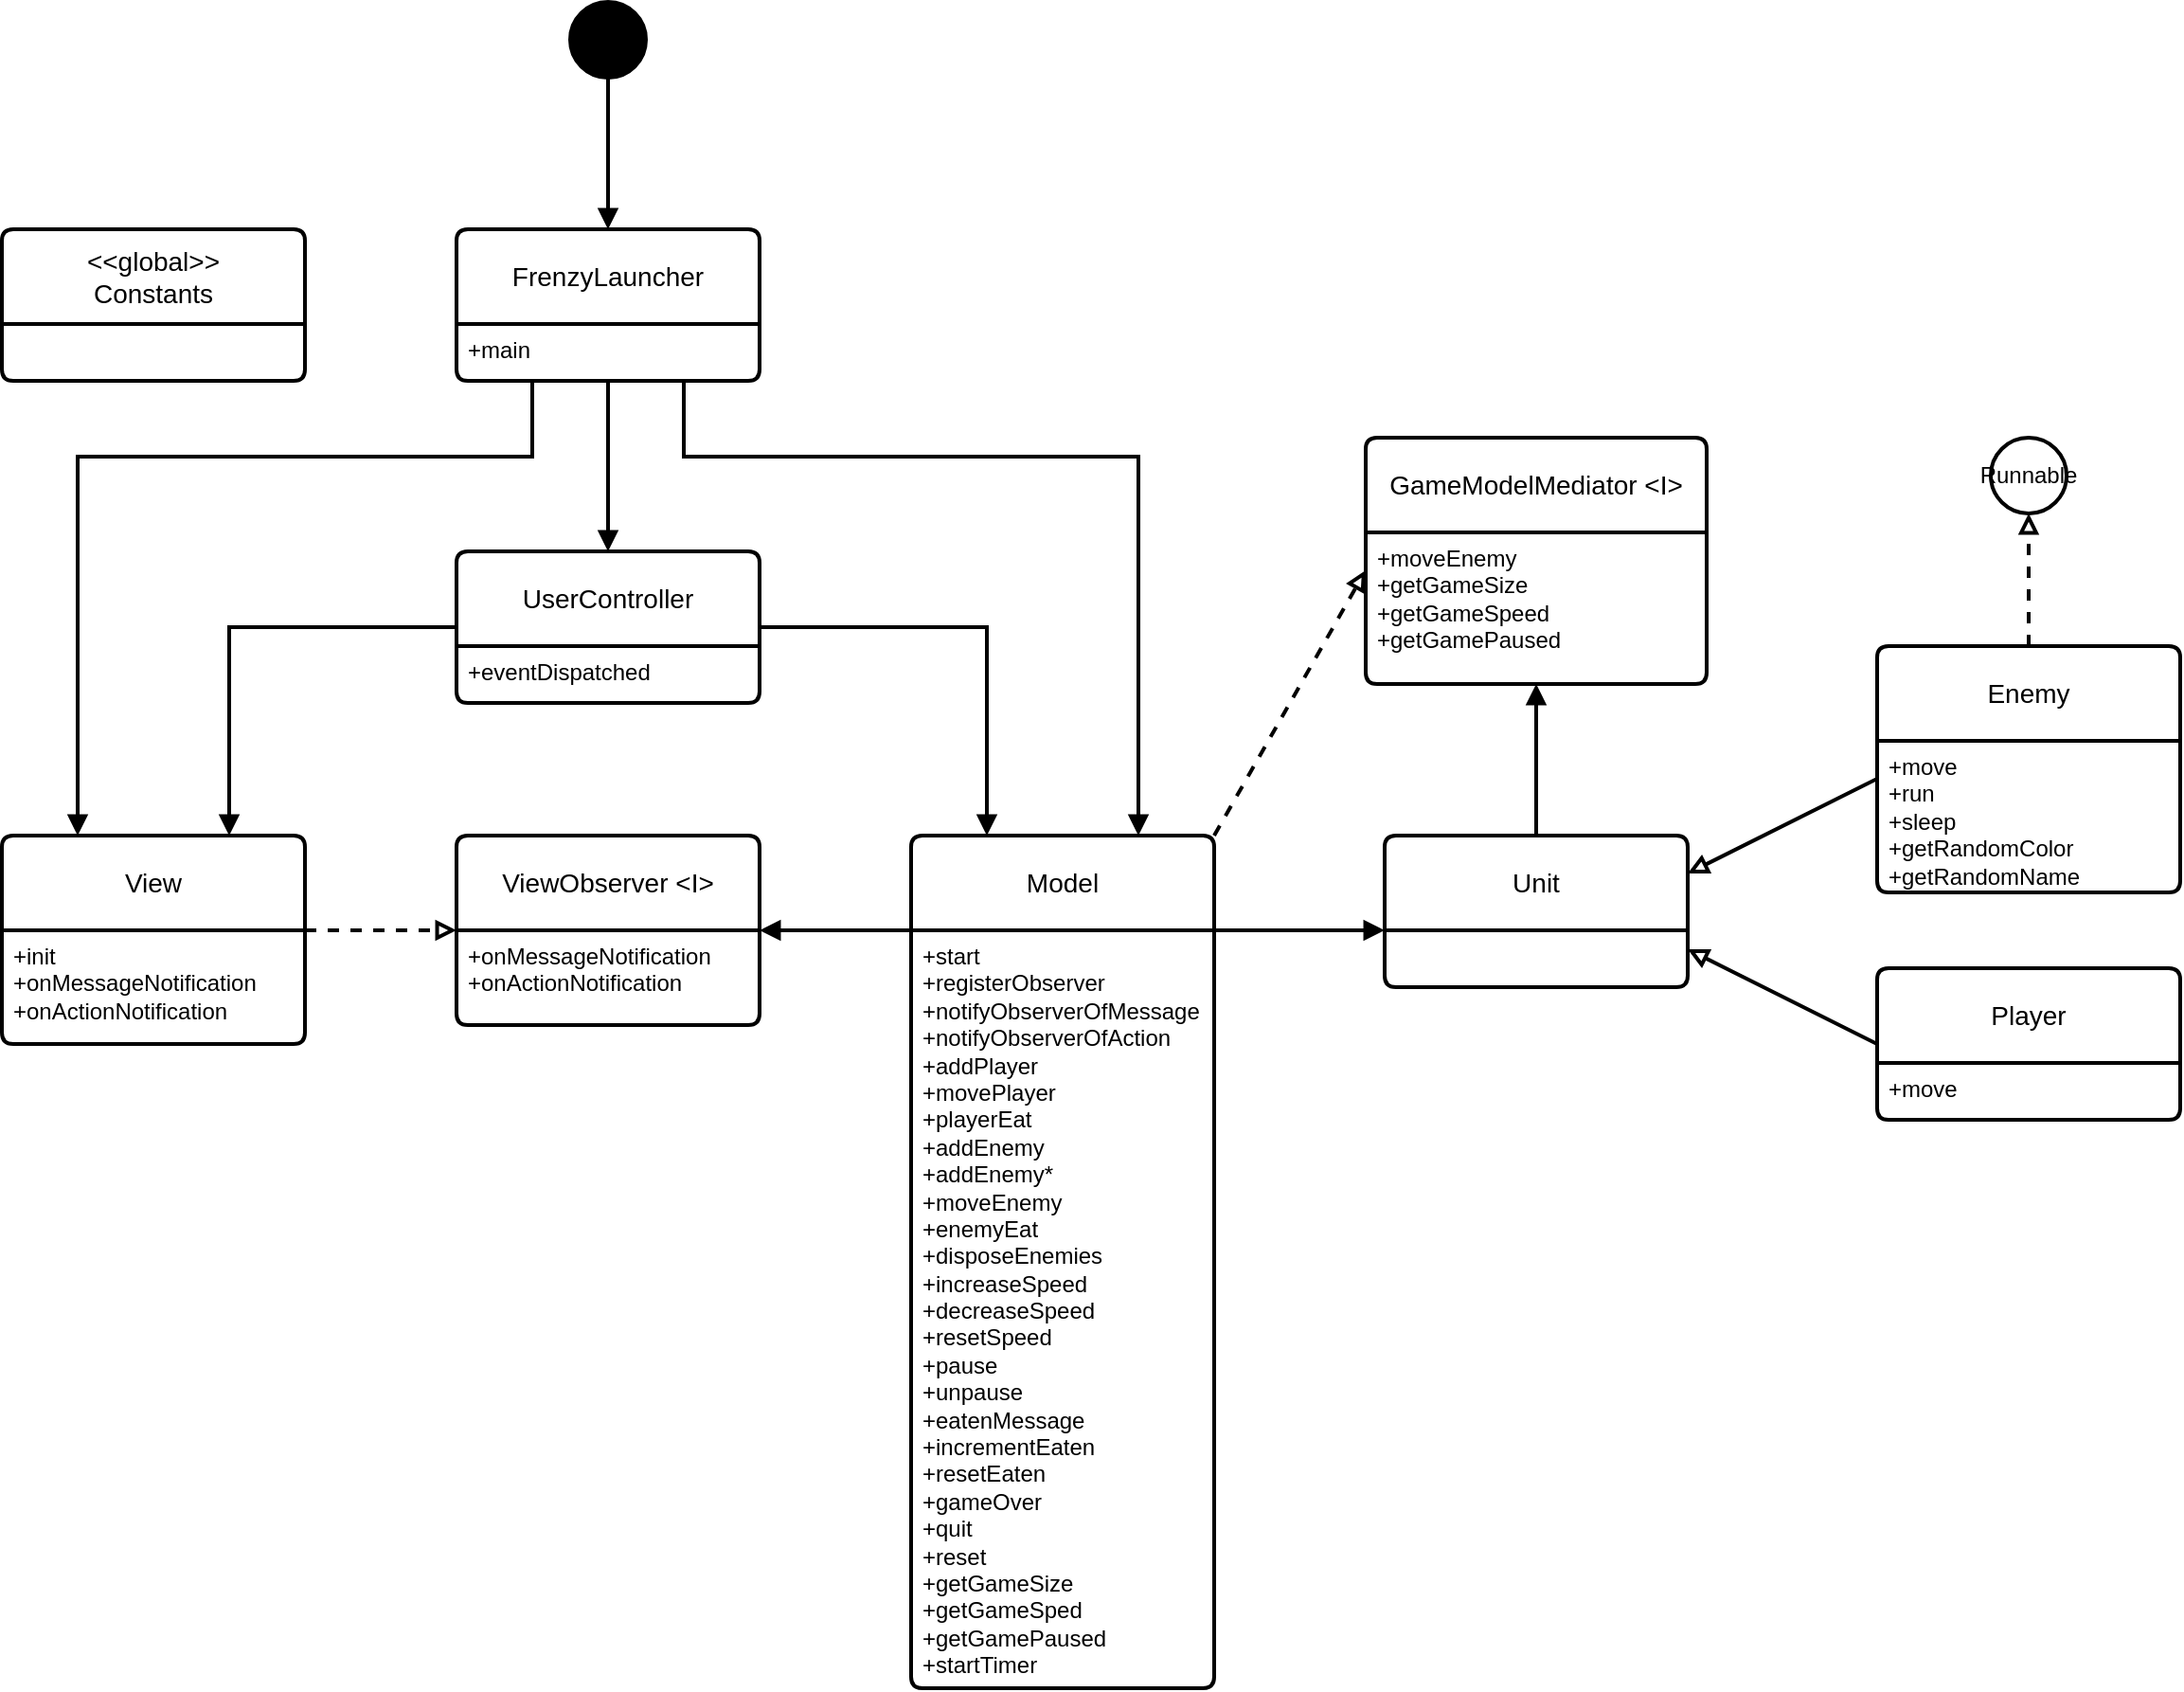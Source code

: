 <mxfile version="22.1.11" type="device">
  <diagram name="Page-1" id="EuUw42VtQpdWw6-Kvyys">
    <mxGraphModel dx="1554" dy="2226" grid="1" gridSize="10" guides="1" tooltips="1" connect="1" arrows="1" fold="1" page="1" pageScale="1" pageWidth="850" pageHeight="1100" math="0" shadow="0">
      <root>
        <mxCell id="0" />
        <mxCell id="1" parent="0" />
        <mxCell id="bJIkvpA4lVAIt0Bt3T95-14" style="edgeStyle=orthogonalEdgeStyle;rounded=0;orthogonalLoop=1;jettySize=auto;html=1;exitX=0.75;exitY=0;exitDx=0;exitDy=0;entryX=0;entryY=0.5;entryDx=0;entryDy=0;strokeWidth=2;endArrow=none;endFill=0;startArrow=block;startFill=1;" parent="1" source="H1L8KWAx3ZCyEtPVx_r6-2" target="H1L8KWAx3ZCyEtPVx_r6-6" edge="1">
          <mxGeometry relative="1" as="geometry" />
        </mxCell>
        <mxCell id="H1L8KWAx3ZCyEtPVx_r6-2" value="View" style="swimlane;childLayout=stackLayout;horizontal=1;startSize=50;horizontalStack=0;rounded=1;fontSize=14;fontStyle=0;strokeWidth=2;resizeParent=0;resizeLast=1;shadow=0;dashed=0;align=center;arcSize=4;whiteSpace=wrap;html=1;" parent="1" vertex="1">
          <mxGeometry x="70" y="70" width="160" height="110" as="geometry" />
        </mxCell>
        <mxCell id="H1L8KWAx3ZCyEtPVx_r6-3" value="+init&lt;br&gt;+onMessageNotification&lt;br&gt;+onActionNotification" style="align=left;strokeColor=none;fillColor=none;spacingLeft=4;fontSize=12;verticalAlign=top;resizable=0;rotatable=0;part=1;html=1;" parent="H1L8KWAx3ZCyEtPVx_r6-2" vertex="1">
          <mxGeometry y="50" width="160" height="60" as="geometry" />
        </mxCell>
        <mxCell id="H1L8KWAx3ZCyEtPVx_r6-15" style="edgeStyle=orthogonalEdgeStyle;rounded=0;orthogonalLoop=1;jettySize=auto;html=1;exitX=0.5;exitY=1;exitDx=0;exitDy=0;" parent="H1L8KWAx3ZCyEtPVx_r6-2" source="H1L8KWAx3ZCyEtPVx_r6-3" target="H1L8KWAx3ZCyEtPVx_r6-3" edge="1">
          <mxGeometry relative="1" as="geometry" />
        </mxCell>
        <mxCell id="H1L8KWAx3ZCyEtPVx_r6-10" value="ViewObserver &amp;lt;I&amp;gt;" style="swimlane;childLayout=stackLayout;horizontal=1;startSize=50;horizontalStack=0;rounded=1;fontSize=14;fontStyle=0;strokeWidth=2;resizeParent=0;resizeLast=1;shadow=0;dashed=0;align=center;arcSize=4;whiteSpace=wrap;html=1;" parent="1" vertex="1">
          <mxGeometry x="310" y="70" width="160" height="100" as="geometry" />
        </mxCell>
        <mxCell id="H1L8KWAx3ZCyEtPVx_r6-11" value="+onMessageNotification&lt;br&gt;+onActionNotification" style="align=left;strokeColor=none;fillColor=none;spacingLeft=4;fontSize=12;verticalAlign=top;resizable=0;rotatable=0;part=1;html=1;" parent="H1L8KWAx3ZCyEtPVx_r6-10" vertex="1">
          <mxGeometry y="50" width="160" height="50" as="geometry" />
        </mxCell>
        <mxCell id="H1L8KWAx3ZCyEtPVx_r6-41" style="rounded=0;orthogonalLoop=1;jettySize=auto;html=1;exitX=1;exitY=0;exitDx=0;exitDy=0;strokeWidth=2;endArrow=block;endFill=1;startArrow=none;startFill=0;" parent="1" source="H1L8KWAx3ZCyEtPVx_r6-9" edge="1">
          <mxGeometry relative="1" as="geometry">
            <mxPoint x="800" y="120" as="targetPoint" />
          </mxGeometry>
        </mxCell>
        <mxCell id="H1L8KWAx3ZCyEtPVx_r6-63" style="rounded=0;orthogonalLoop=1;jettySize=auto;html=1;exitX=1;exitY=0;exitDx=0;exitDy=0;entryX=0;entryY=0.25;entryDx=0;entryDy=0;endArrow=block;endFill=0;strokeWidth=2;dashed=1;" parent="1" source="H1L8KWAx3ZCyEtPVx_r6-8" target="H1L8KWAx3ZCyEtPVx_r6-62" edge="1">
          <mxGeometry relative="1" as="geometry" />
        </mxCell>
        <mxCell id="bJIkvpA4lVAIt0Bt3T95-13" style="edgeStyle=orthogonalEdgeStyle;rounded=0;orthogonalLoop=1;jettySize=auto;html=1;exitX=0.25;exitY=0;exitDx=0;exitDy=0;entryX=1;entryY=0.5;entryDx=0;entryDy=0;endArrow=none;endFill=0;strokeWidth=2;startArrow=block;startFill=1;" parent="1" source="H1L8KWAx3ZCyEtPVx_r6-8" target="H1L8KWAx3ZCyEtPVx_r6-6" edge="1">
          <mxGeometry relative="1" as="geometry">
            <mxPoint x="490" y="-50" as="targetPoint" />
            <Array as="points">
              <mxPoint x="590" y="-40" />
            </Array>
          </mxGeometry>
        </mxCell>
        <mxCell id="H1L8KWAx3ZCyEtPVx_r6-8" value="Model" style="swimlane;childLayout=stackLayout;horizontal=1;startSize=50;horizontalStack=0;rounded=1;fontSize=14;fontStyle=0;strokeWidth=2;resizeParent=0;resizeLast=1;shadow=0;dashed=0;align=center;arcSize=4;whiteSpace=wrap;html=1;" parent="1" vertex="1">
          <mxGeometry x="550" y="70" width="160" height="450" as="geometry" />
        </mxCell>
        <mxCell id="H1L8KWAx3ZCyEtPVx_r6-9" value="+start&lt;br&gt;+registerObserver&lt;br&gt;+notifyObserverOfMessage&lt;br&gt;+notifyObserverOfAction&lt;br&gt;+addPlayer&lt;br&gt;+movePlayer&lt;br&gt;+playerEat&lt;br&gt;+addEnemy&lt;br&gt;+addEnemy*&lt;br&gt;+moveEnemy&lt;br&gt;+enemyEat&lt;br&gt;+disposeEnemies&lt;br&gt;+increaseSpeed&lt;br&gt;+decreaseSpeed&lt;br&gt;+resetSpeed&lt;br&gt;+pause&lt;br&gt;+unpause&lt;br&gt;+eatenMessage&lt;br&gt;+incrementEaten&lt;br&gt;+resetEaten&lt;br&gt;+gameOver&lt;br&gt;+quit&lt;br&gt;+reset&lt;br&gt;+getGameSize&lt;br&gt;+getGameSped&lt;br&gt;+getGamePaused&lt;br&gt;+startTimer" style="align=left;strokeColor=none;fillColor=none;spacingLeft=4;fontSize=12;verticalAlign=top;resizable=0;rotatable=0;part=1;html=1;" parent="H1L8KWAx3ZCyEtPVx_r6-8" vertex="1">
          <mxGeometry y="50" width="160" height="400" as="geometry" />
        </mxCell>
        <mxCell id="H1L8KWAx3ZCyEtPVx_r6-6" value="UserController" style="swimlane;childLayout=stackLayout;horizontal=1;startSize=50;horizontalStack=0;rounded=1;fontSize=14;fontStyle=0;strokeWidth=2;resizeParent=0;resizeLast=1;shadow=0;dashed=0;align=center;arcSize=4;whiteSpace=wrap;html=1;" parent="1" vertex="1">
          <mxGeometry x="310" y="-80" width="160" height="80" as="geometry" />
        </mxCell>
        <mxCell id="H1L8KWAx3ZCyEtPVx_r6-7" value="+eventDispatched" style="align=left;strokeColor=none;fillColor=none;spacingLeft=4;fontSize=12;verticalAlign=top;resizable=0;rotatable=0;part=1;html=1;" parent="H1L8KWAx3ZCyEtPVx_r6-6" vertex="1">
          <mxGeometry y="50" width="160" height="30" as="geometry" />
        </mxCell>
        <mxCell id="bJIkvpA4lVAIt0Bt3T95-4" style="edgeStyle=orthogonalEdgeStyle;rounded=0;orthogonalLoop=1;jettySize=auto;html=1;entryX=0.5;entryY=1;entryDx=0;entryDy=0;strokeWidth=2;endArrow=block;endFill=1;" parent="1" source="H1L8KWAx3ZCyEtPVx_r6-20" target="H1L8KWAx3ZCyEtPVx_r6-62" edge="1">
          <mxGeometry relative="1" as="geometry" />
        </mxCell>
        <mxCell id="H1L8KWAx3ZCyEtPVx_r6-20" value="Unit" style="swimlane;childLayout=stackLayout;horizontal=1;startSize=50;horizontalStack=0;rounded=1;fontSize=14;fontStyle=0;strokeWidth=2;resizeParent=0;resizeLast=1;shadow=0;dashed=0;align=center;arcSize=4;whiteSpace=wrap;html=1;" parent="1" vertex="1">
          <mxGeometry x="800" y="70" width="160" height="80" as="geometry" />
        </mxCell>
        <mxCell id="H1L8KWAx3ZCyEtPVx_r6-39" style="rounded=0;orthogonalLoop=1;jettySize=auto;html=1;entryX=1;entryY=0.75;entryDx=0;entryDy=0;strokeWidth=2;endArrow=block;endFill=0;exitX=0;exitY=0.5;exitDx=0;exitDy=0;" parent="1" source="H1L8KWAx3ZCyEtPVx_r6-32" target="H1L8KWAx3ZCyEtPVx_r6-20" edge="1">
          <mxGeometry relative="1" as="geometry">
            <mxPoint x="924" y="20" as="targetPoint" />
          </mxGeometry>
        </mxCell>
        <mxCell id="H1L8KWAx3ZCyEtPVx_r6-32" value="Player" style="swimlane;childLayout=stackLayout;horizontal=1;startSize=50;horizontalStack=0;rounded=1;fontSize=14;fontStyle=0;strokeWidth=2;resizeParent=0;resizeLast=1;shadow=0;dashed=0;align=center;arcSize=4;whiteSpace=wrap;html=1;" parent="1" vertex="1">
          <mxGeometry x="1060" y="140" width="160" height="80" as="geometry" />
        </mxCell>
        <mxCell id="H1L8KWAx3ZCyEtPVx_r6-33" value="+move" style="align=left;strokeColor=none;fillColor=none;spacingLeft=4;fontSize=12;verticalAlign=top;resizable=0;rotatable=0;part=1;html=1;" parent="H1L8KWAx3ZCyEtPVx_r6-32" vertex="1">
          <mxGeometry y="50" width="160" height="30" as="geometry" />
        </mxCell>
        <mxCell id="H1L8KWAx3ZCyEtPVx_r6-40" style="rounded=0;orthogonalLoop=1;jettySize=auto;html=1;entryX=1;entryY=0.25;entryDx=0;entryDy=0;endArrow=block;endFill=0;strokeWidth=2;exitX=0;exitY=0.25;exitDx=0;exitDy=0;" parent="1" source="H1L8KWAx3ZCyEtPVx_r6-35" target="H1L8KWAx3ZCyEtPVx_r6-20" edge="1">
          <mxGeometry relative="1" as="geometry">
            <mxPoint x="920" y="20" as="targetPoint" />
          </mxGeometry>
        </mxCell>
        <mxCell id="bJIkvpA4lVAIt0Bt3T95-3" style="edgeStyle=orthogonalEdgeStyle;rounded=0;orthogonalLoop=1;jettySize=auto;html=1;entryX=0.5;entryY=1;entryDx=0;entryDy=0;entryPerimeter=0;endArrow=block;endFill=0;strokeWidth=2;dashed=1;exitX=0.5;exitY=0;exitDx=0;exitDy=0;" parent="1" source="H1L8KWAx3ZCyEtPVx_r6-34" target="H1L8KWAx3ZCyEtPVx_r6-44" edge="1">
          <mxGeometry relative="1" as="geometry" />
        </mxCell>
        <mxCell id="H1L8KWAx3ZCyEtPVx_r6-34" value="Enemy" style="swimlane;childLayout=stackLayout;horizontal=1;startSize=50;horizontalStack=0;rounded=1;fontSize=14;fontStyle=0;strokeWidth=2;resizeParent=0;resizeLast=1;shadow=0;dashed=0;align=center;arcSize=4;whiteSpace=wrap;html=1;" parent="1" vertex="1">
          <mxGeometry x="1060" y="-30" width="160" height="130" as="geometry" />
        </mxCell>
        <mxCell id="H1L8KWAx3ZCyEtPVx_r6-35" value="+move&lt;br&gt;+run&lt;br&gt;+sleep&lt;br&gt;+getRandomColor&lt;br&gt;+getRandomName" style="align=left;strokeColor=none;fillColor=none;spacingLeft=4;fontSize=12;verticalAlign=top;resizable=0;rotatable=0;part=1;html=1;" parent="H1L8KWAx3ZCyEtPVx_r6-34" vertex="1">
          <mxGeometry y="50" width="160" height="80" as="geometry" />
        </mxCell>
        <mxCell id="H1L8KWAx3ZCyEtPVx_r6-37" value="FrenzyLauncher" style="swimlane;childLayout=stackLayout;horizontal=1;startSize=50;horizontalStack=0;rounded=1;fontSize=14;fontStyle=0;strokeWidth=2;resizeParent=0;resizeLast=1;shadow=0;dashed=0;align=center;arcSize=4;whiteSpace=wrap;html=1;" parent="1" vertex="1">
          <mxGeometry x="310" y="-250" width="160" height="80" as="geometry" />
        </mxCell>
        <mxCell id="H1L8KWAx3ZCyEtPVx_r6-38" value="+main" style="align=left;strokeColor=none;fillColor=none;spacingLeft=4;fontSize=12;verticalAlign=top;resizable=0;rotatable=0;part=1;html=1;" parent="H1L8KWAx3ZCyEtPVx_r6-37" vertex="1">
          <mxGeometry y="50" width="160" height="30" as="geometry" />
        </mxCell>
        <mxCell id="H1L8KWAx3ZCyEtPVx_r6-44" value="Runnable" style="strokeWidth=2;html=1;shape=mxgraph.flowchart.start_2;whiteSpace=wrap;" parent="1" vertex="1">
          <mxGeometry x="1120" y="-140" width="40" height="40" as="geometry" />
        </mxCell>
        <mxCell id="H1L8KWAx3ZCyEtPVx_r6-50" value="&amp;lt;&amp;lt;global&amp;gt;&amp;gt;&lt;br&gt;Constants" style="swimlane;childLayout=stackLayout;horizontal=1;startSize=50;horizontalStack=0;rounded=1;fontSize=14;fontStyle=0;strokeWidth=2;resizeParent=0;resizeLast=1;shadow=0;dashed=0;align=center;arcSize=4;whiteSpace=wrap;html=1;" parent="1" vertex="1">
          <mxGeometry x="70" y="-250" width="160" height="80" as="geometry" />
        </mxCell>
        <mxCell id="H1L8KWAx3ZCyEtPVx_r6-52" style="edgeStyle=orthogonalEdgeStyle;rounded=0;orthogonalLoop=1;jettySize=auto;html=1;exitX=0.5;exitY=1;exitDx=0;exitDy=0;" parent="H1L8KWAx3ZCyEtPVx_r6-50" edge="1">
          <mxGeometry relative="1" as="geometry">
            <mxPoint x="80" y="80" as="sourcePoint" />
            <mxPoint x="80" y="80" as="targetPoint" />
          </mxGeometry>
        </mxCell>
        <mxCell id="H1L8KWAx3ZCyEtPVx_r6-59" style="edgeStyle=orthogonalEdgeStyle;rounded=0;orthogonalLoop=1;jettySize=auto;html=1;exitX=0.5;exitY=1;exitDx=0;exitDy=0;exitPerimeter=0;entryX=0.5;entryY=0;entryDx=0;entryDy=0;strokeWidth=2;endArrow=block;endFill=1;" parent="1" source="H1L8KWAx3ZCyEtPVx_r6-58" target="H1L8KWAx3ZCyEtPVx_r6-37" edge="1">
          <mxGeometry relative="1" as="geometry" />
        </mxCell>
        <mxCell id="H1L8KWAx3ZCyEtPVx_r6-58" value="" style="strokeWidth=2;html=1;shape=mxgraph.flowchart.start_2;whiteSpace=wrap;gradientColor=none;fillColor=#000000;" parent="1" vertex="1">
          <mxGeometry x="370" y="-370" width="40" height="40" as="geometry" />
        </mxCell>
        <mxCell id="H1L8KWAx3ZCyEtPVx_r6-61" value="GameModelMediator &amp;lt;I&amp;gt;" style="swimlane;childLayout=stackLayout;horizontal=1;startSize=50;horizontalStack=0;rounded=1;fontSize=14;fontStyle=0;strokeWidth=2;resizeParent=0;resizeLast=1;shadow=0;dashed=0;align=center;arcSize=4;whiteSpace=wrap;html=1;" parent="1" vertex="1">
          <mxGeometry x="790" y="-140" width="180" height="130" as="geometry" />
        </mxCell>
        <mxCell id="H1L8KWAx3ZCyEtPVx_r6-62" value="+moveEnemy&lt;br&gt;+getGameSize&lt;br&gt;+getGameSpeed&lt;br&gt;+getGamePaused" style="align=left;strokeColor=none;fillColor=none;spacingLeft=4;fontSize=12;verticalAlign=top;resizable=0;rotatable=0;part=1;html=1;" parent="H1L8KWAx3ZCyEtPVx_r6-61" vertex="1">
          <mxGeometry y="50" width="180" height="80" as="geometry" />
        </mxCell>
        <mxCell id="bJIkvpA4lVAIt0Bt3T95-8" style="edgeStyle=orthogonalEdgeStyle;rounded=0;orthogonalLoop=1;jettySize=auto;html=1;entryX=0.75;entryY=0;entryDx=0;entryDy=0;strokeWidth=2;endArrow=block;endFill=1;exitX=0.75;exitY=1;exitDx=0;exitDy=0;" parent="1" source="H1L8KWAx3ZCyEtPVx_r6-38" target="H1L8KWAx3ZCyEtPVx_r6-8" edge="1">
          <mxGeometry relative="1" as="geometry">
            <Array as="points">
              <mxPoint x="430" y="-130" />
              <mxPoint x="670" y="-130" />
            </Array>
          </mxGeometry>
        </mxCell>
        <mxCell id="bJIkvpA4lVAIt0Bt3T95-10" style="edgeStyle=orthogonalEdgeStyle;rounded=0;orthogonalLoop=1;jettySize=auto;html=1;entryX=0.5;entryY=0;entryDx=0;entryDy=0;strokeWidth=2;endArrow=block;endFill=1;" parent="1" source="H1L8KWAx3ZCyEtPVx_r6-38" target="H1L8KWAx3ZCyEtPVx_r6-6" edge="1">
          <mxGeometry relative="1" as="geometry" />
        </mxCell>
        <mxCell id="bJIkvpA4lVAIt0Bt3T95-11" style="edgeStyle=orthogonalEdgeStyle;rounded=0;orthogonalLoop=1;jettySize=auto;html=1;exitX=0.25;exitY=1;exitDx=0;exitDy=0;entryX=0.25;entryY=0;entryDx=0;entryDy=0;strokeWidth=2;endArrow=block;endFill=1;" parent="1" source="H1L8KWAx3ZCyEtPVx_r6-38" target="H1L8KWAx3ZCyEtPVx_r6-2" edge="1">
          <mxGeometry relative="1" as="geometry">
            <Array as="points">
              <mxPoint x="350" y="-130" />
              <mxPoint x="110" y="-130" />
            </Array>
          </mxGeometry>
        </mxCell>
        <mxCell id="bJIkvpA4lVAIt0Bt3T95-15" style="edgeStyle=orthogonalEdgeStyle;rounded=0;orthogonalLoop=1;jettySize=auto;html=1;exitX=0;exitY=0;exitDx=0;exitDy=0;entryX=1;entryY=0;entryDx=0;entryDy=0;strokeWidth=2;endArrow=block;endFill=1;" parent="1" source="H1L8KWAx3ZCyEtPVx_r6-9" target="H1L8KWAx3ZCyEtPVx_r6-11" edge="1">
          <mxGeometry relative="1" as="geometry">
            <Array as="points">
              <mxPoint x="510" y="120" />
              <mxPoint x="510" y="120" />
            </Array>
          </mxGeometry>
        </mxCell>
        <mxCell id="bJIkvpA4lVAIt0Bt3T95-16" style="edgeStyle=orthogonalEdgeStyle;rounded=0;orthogonalLoop=1;jettySize=auto;html=1;exitX=1;exitY=0;exitDx=0;exitDy=0;entryX=0;entryY=0;entryDx=0;entryDy=0;strokeWidth=2;dashed=1;endArrow=block;endFill=0;" parent="1" source="H1L8KWAx3ZCyEtPVx_r6-3" target="H1L8KWAx3ZCyEtPVx_r6-11" edge="1">
          <mxGeometry relative="1" as="geometry">
            <Array as="points">
              <mxPoint x="250" y="120" />
              <mxPoint x="250" y="120" />
            </Array>
          </mxGeometry>
        </mxCell>
      </root>
    </mxGraphModel>
  </diagram>
</mxfile>
